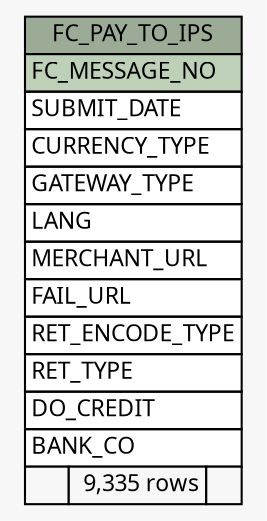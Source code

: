 // dot 2.26.0 on Linux 2.6.32-504.3.3.el6.x86_64
// SchemaSpy rev Unknown
digraph "FC_PAY_TO_IPS" {
  graph [
    rankdir="RL"
    bgcolor="#f7f7f7"
    nodesep="0.18"
    ranksep="0.46"
    fontname="Microsoft YaHei"
    fontsize="11"
  ];
  node [
    fontname="Microsoft YaHei"
    fontsize="11"
    shape="plaintext"
  ];
  edge [
    arrowsize="0.8"
  ];
  "FC_PAY_TO_IPS" [
    label=<
    <TABLE BORDER="0" CELLBORDER="1" CELLSPACING="0" BGCOLOR="#ffffff">
      <TR><TD COLSPAN="3" BGCOLOR="#9bab96" ALIGN="CENTER">FC_PAY_TO_IPS</TD></TR>
      <TR><TD PORT="FC_MESSAGE_NO" COLSPAN="3" BGCOLOR="#bed1b8" ALIGN="LEFT">FC_MESSAGE_NO</TD></TR>
      <TR><TD PORT="SUBMIT_DATE" COLSPAN="3" ALIGN="LEFT">SUBMIT_DATE</TD></TR>
      <TR><TD PORT="CURRENCY_TYPE" COLSPAN="3" ALIGN="LEFT">CURRENCY_TYPE</TD></TR>
      <TR><TD PORT="GATEWAY_TYPE" COLSPAN="3" ALIGN="LEFT">GATEWAY_TYPE</TD></TR>
      <TR><TD PORT="LANG" COLSPAN="3" ALIGN="LEFT">LANG</TD></TR>
      <TR><TD PORT="MERCHANT_URL" COLSPAN="3" ALIGN="LEFT">MERCHANT_URL</TD></TR>
      <TR><TD PORT="FAIL_URL" COLSPAN="3" ALIGN="LEFT">FAIL_URL</TD></TR>
      <TR><TD PORT="RET_ENCODE_TYPE" COLSPAN="3" ALIGN="LEFT">RET_ENCODE_TYPE</TD></TR>
      <TR><TD PORT="RET_TYPE" COLSPAN="3" ALIGN="LEFT">RET_TYPE</TD></TR>
      <TR><TD PORT="DO_CREDIT" COLSPAN="3" ALIGN="LEFT">DO_CREDIT</TD></TR>
      <TR><TD PORT="BANK_CO" COLSPAN="3" ALIGN="LEFT">BANK_CO</TD></TR>
      <TR><TD ALIGN="LEFT" BGCOLOR="#f7f7f7">  </TD><TD ALIGN="RIGHT" BGCOLOR="#f7f7f7">9,335 rows</TD><TD ALIGN="RIGHT" BGCOLOR="#f7f7f7">  </TD></TR>
    </TABLE>>
    URL="tables/FC_PAY_TO_IPS.html"
    tooltip="FC_PAY_TO_IPS"
  ];
}
